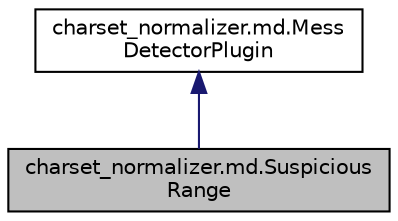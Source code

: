 digraph "charset_normalizer.md.SuspiciousRange"
{
 // LATEX_PDF_SIZE
  edge [fontname="Helvetica",fontsize="10",labelfontname="Helvetica",labelfontsize="10"];
  node [fontname="Helvetica",fontsize="10",shape=record];
  Node1 [label="charset_normalizer.md.Suspicious\lRange",height=0.2,width=0.4,color="black", fillcolor="grey75", style="filled", fontcolor="black",tooltip=" "];
  Node2 -> Node1 [dir="back",color="midnightblue",fontsize="10",style="solid",fontname="Helvetica"];
  Node2 [label="charset_normalizer.md.Mess\lDetectorPlugin",height=0.2,width=0.4,color="black", fillcolor="white", style="filled",URL="$classcharset__normalizer_1_1md_1_1MessDetectorPlugin.html",tooltip=" "];
}
